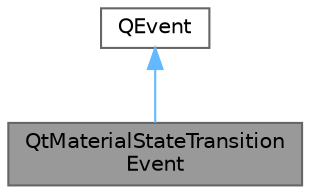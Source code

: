 digraph "QtMaterialStateTransitionEvent"
{
 // LATEX_PDF_SIZE
  bgcolor="transparent";
  edge [fontname=Helvetica,fontsize=10,labelfontname=Helvetica,labelfontsize=10];
  node [fontname=Helvetica,fontsize=10,shape=box,height=0.2,width=0.4];
  Node1 [id="Node000001",label="QtMaterialStateTransition\lEvent",height=0.2,width=0.4,color="gray40", fillcolor="grey60", style="filled", fontcolor="black",tooltip="状态转换事件类，继承自 QEvent，携带转换类型"];
  Node2 -> Node1 [id="edge1_Node000001_Node000002",dir="back",color="steelblue1",style="solid",tooltip=" "];
  Node2 [id="Node000002",label="QEvent",height=0.2,width=0.4,color="gray40", fillcolor="white", style="filled",tooltip=" "];
}
